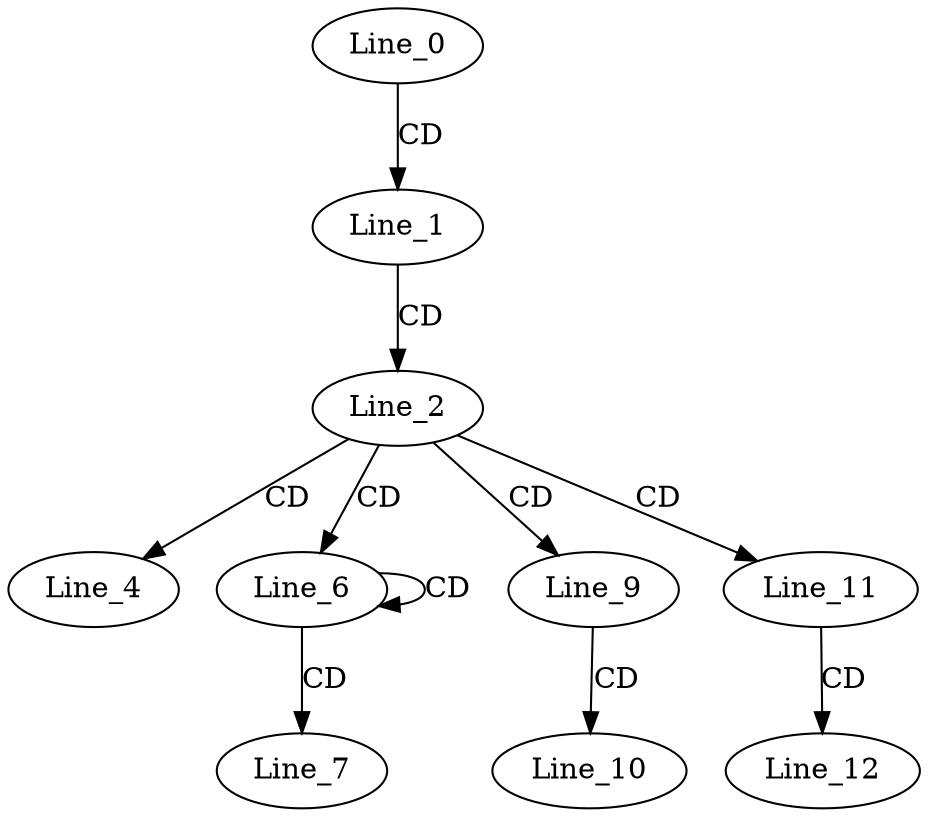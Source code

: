 digraph G {
  Line_0;
  Line_1;
  Line_2;
  Line_4;
  Line_6;
  Line_7;
  Line_9;
  Line_10;
  Line_11;
  Line_12;
  Line_0 -> Line_1 [ label="CD" ];
  Line_1 -> Line_2 [ label="CD" ];
  Line_2 -> Line_4 [ label="CD" ];
  Line_2 -> Line_6 [ label="CD" ];
  Line_6 -> Line_6 [ label="CD" ];
  Line_6 -> Line_7 [ label="CD" ];
  Line_2 -> Line_9 [ label="CD" ];
  Line_9 -> Line_10 [ label="CD" ];
  Line_2 -> Line_11 [ label="CD" ];
  Line_11 -> Line_12 [ label="CD" ];
}
